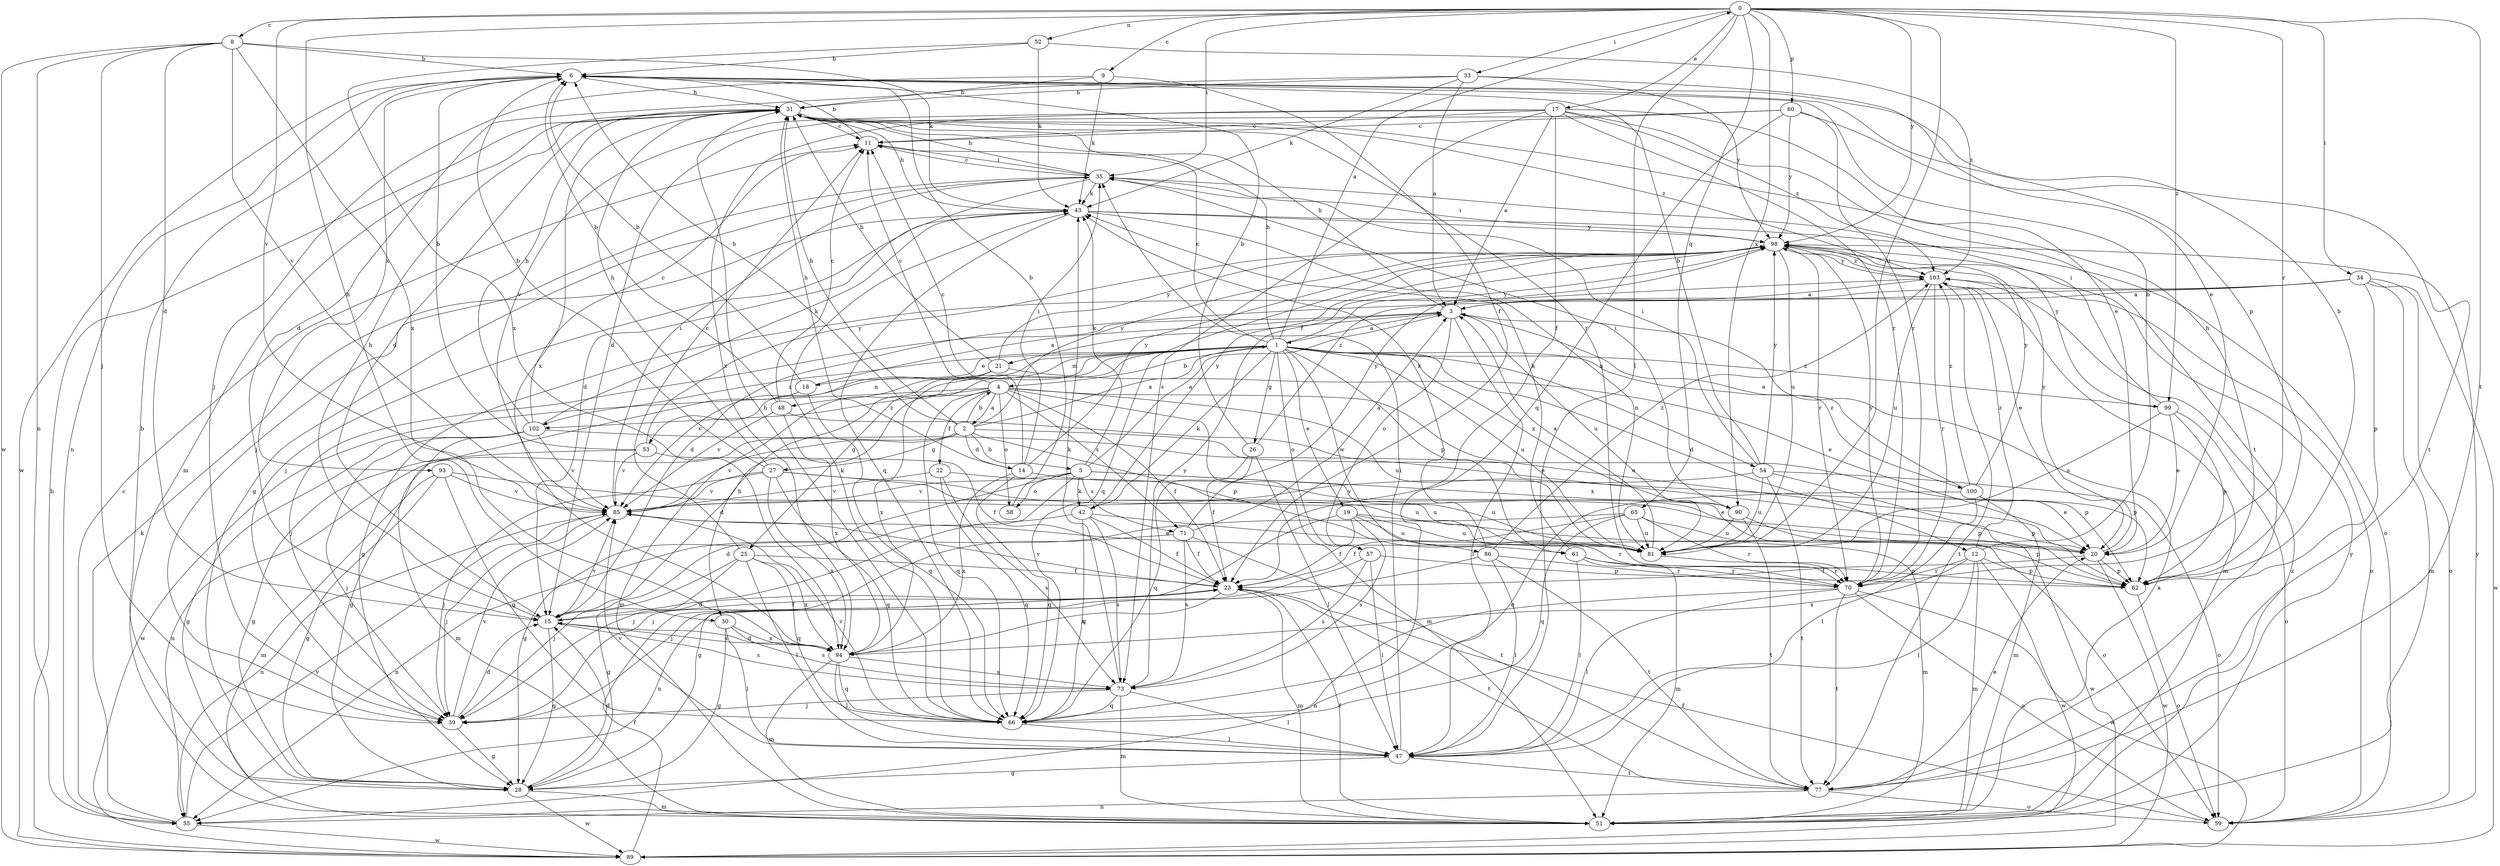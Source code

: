 strict digraph  {
0;
1;
2;
3;
4;
5;
6;
8;
9;
11;
12;
14;
15;
17;
18;
19;
20;
21;
22;
23;
25;
26;
27;
28;
30;
31;
33;
34;
35;
39;
42;
43;
47;
48;
51;
52;
53;
54;
55;
57;
58;
59;
60;
61;
62;
65;
66;
70;
71;
73;
77;
81;
85;
86;
89;
90;
93;
94;
98;
99;
100;
102;
103;
0 -> 8  [label=c];
0 -> 9  [label=c];
0 -> 17  [label=e];
0 -> 30  [label=h];
0 -> 33  [label=i];
0 -> 34  [label=i];
0 -> 35  [label=i];
0 -> 47  [label=l];
0 -> 52  [label=n];
0 -> 60  [label=p];
0 -> 65  [label=q];
0 -> 70  [label=r];
0 -> 77  [label=t];
0 -> 81  [label=u];
0 -> 85  [label=v];
0 -> 90  [label=x];
0 -> 98  [label=y];
0 -> 99  [label=z];
1 -> 0  [label=a];
1 -> 4  [label=b];
1 -> 11  [label=c];
1 -> 12  [label=d];
1 -> 18  [label=e];
1 -> 19  [label=e];
1 -> 25  [label=g];
1 -> 26  [label=g];
1 -> 30  [label=h];
1 -> 31  [label=h];
1 -> 42  [label=k];
1 -> 48  [label=m];
1 -> 51  [label=m];
1 -> 53  [label=n];
1 -> 54  [label=n];
1 -> 57  [label=o];
1 -> 61  [label=p];
1 -> 81  [label=u];
1 -> 86  [label=w];
1 -> 90  [label=x];
1 -> 98  [label=y];
1 -> 99  [label=z];
1 -> 100  [label=z];
1 -> 102  [label=z];
2 -> 1  [label=a];
2 -> 4  [label=b];
2 -> 5  [label=b];
2 -> 6  [label=b];
2 -> 14  [label=d];
2 -> 27  [label=g];
2 -> 31  [label=h];
2 -> 55  [label=n];
2 -> 61  [label=p];
2 -> 62  [label=p];
2 -> 85  [label=v];
2 -> 98  [label=y];
3 -> 1  [label=a];
3 -> 21  [label=f];
3 -> 31  [label=h];
3 -> 39  [label=j];
3 -> 47  [label=l];
3 -> 57  [label=o];
3 -> 81  [label=u];
4 -> 2  [label=a];
4 -> 11  [label=c];
4 -> 15  [label=d];
4 -> 20  [label=e];
4 -> 22  [label=f];
4 -> 23  [label=f];
4 -> 51  [label=m];
4 -> 58  [label=o];
4 -> 66  [label=q];
4 -> 71  [label=s];
4 -> 81  [label=u];
4 -> 89  [label=w];
4 -> 102  [label=z];
5 -> 3  [label=a];
5 -> 15  [label=d];
5 -> 28  [label=g];
5 -> 42  [label=k];
5 -> 43  [label=k];
5 -> 58  [label=o];
5 -> 71  [label=s];
5 -> 81  [label=u];
5 -> 85  [label=v];
5 -> 90  [label=x];
6 -> 31  [label=h];
6 -> 55  [label=n];
6 -> 62  [label=p];
6 -> 89  [label=w];
6 -> 93  [label=x];
8 -> 6  [label=b];
8 -> 15  [label=d];
8 -> 39  [label=j];
8 -> 43  [label=k];
8 -> 55  [label=n];
8 -> 85  [label=v];
8 -> 89  [label=w];
8 -> 94  [label=x];
9 -> 23  [label=f];
9 -> 31  [label=h];
9 -> 39  [label=j];
9 -> 43  [label=k];
11 -> 6  [label=b];
11 -> 35  [label=i];
12 -> 6  [label=b];
12 -> 47  [label=l];
12 -> 51  [label=m];
12 -> 62  [label=p];
12 -> 70  [label=r];
12 -> 89  [label=w];
12 -> 94  [label=x];
12 -> 103  [label=z];
14 -> 11  [label=c];
14 -> 31  [label=h];
14 -> 35  [label=i];
14 -> 59  [label=o];
14 -> 66  [label=q];
14 -> 94  [label=x];
14 -> 98  [label=y];
15 -> 23  [label=f];
15 -> 28  [label=g];
15 -> 31  [label=h];
15 -> 73  [label=s];
15 -> 85  [label=v];
15 -> 94  [label=x];
17 -> 3  [label=a];
17 -> 11  [label=c];
17 -> 20  [label=e];
17 -> 23  [label=f];
17 -> 70  [label=r];
17 -> 73  [label=s];
17 -> 77  [label=t];
17 -> 85  [label=v];
17 -> 94  [label=x];
17 -> 103  [label=z];
18 -> 3  [label=a];
18 -> 6  [label=b];
18 -> 28  [label=g];
18 -> 66  [label=q];
19 -> 23  [label=f];
19 -> 28  [label=g];
19 -> 62  [label=p];
19 -> 70  [label=r];
19 -> 73  [label=s];
19 -> 81  [label=u];
20 -> 23  [label=f];
20 -> 62  [label=p];
20 -> 89  [label=w];
20 -> 98  [label=y];
21 -> 20  [label=e];
21 -> 31  [label=h];
21 -> 85  [label=v];
21 -> 94  [label=x];
21 -> 98  [label=y];
22 -> 62  [label=p];
22 -> 66  [label=q];
22 -> 73  [label=s];
22 -> 85  [label=v];
23 -> 15  [label=d];
23 -> 51  [label=m];
23 -> 77  [label=t];
23 -> 85  [label=v];
23 -> 94  [label=x];
25 -> 11  [label=c];
25 -> 23  [label=f];
25 -> 28  [label=g];
25 -> 39  [label=j];
25 -> 47  [label=l];
25 -> 66  [label=q];
25 -> 94  [label=x];
26 -> 6  [label=b];
26 -> 23  [label=f];
26 -> 47  [label=l];
26 -> 66  [label=q];
26 -> 103  [label=z];
27 -> 6  [label=b];
27 -> 20  [label=e];
27 -> 31  [label=h];
27 -> 39  [label=j];
27 -> 66  [label=q];
27 -> 81  [label=u];
27 -> 85  [label=v];
27 -> 94  [label=x];
28 -> 6  [label=b];
28 -> 15  [label=d];
28 -> 51  [label=m];
28 -> 89  [label=w];
30 -> 28  [label=g];
30 -> 47  [label=l];
30 -> 73  [label=s];
30 -> 94  [label=x];
31 -> 11  [label=c];
31 -> 15  [label=d];
31 -> 51  [label=m];
31 -> 70  [label=r];
31 -> 94  [label=x];
31 -> 103  [label=z];
33 -> 3  [label=a];
33 -> 15  [label=d];
33 -> 20  [label=e];
33 -> 31  [label=h];
33 -> 43  [label=k];
33 -> 98  [label=y];
34 -> 3  [label=a];
34 -> 15  [label=d];
34 -> 28  [label=g];
34 -> 51  [label=m];
34 -> 59  [label=o];
34 -> 62  [label=p];
34 -> 89  [label=w];
35 -> 11  [label=c];
35 -> 15  [label=d];
35 -> 28  [label=g];
35 -> 31  [label=h];
35 -> 39  [label=j];
35 -> 43  [label=k];
39 -> 15  [label=d];
39 -> 28  [label=g];
39 -> 85  [label=v];
42 -> 23  [label=f];
42 -> 39  [label=j];
42 -> 66  [label=q];
42 -> 73  [label=s];
42 -> 81  [label=u];
42 -> 98  [label=y];
43 -> 31  [label=h];
43 -> 39  [label=j];
43 -> 59  [label=o];
43 -> 66  [label=q];
43 -> 81  [label=u];
43 -> 98  [label=y];
47 -> 28  [label=g];
47 -> 35  [label=i];
47 -> 77  [label=t];
47 -> 85  [label=v];
48 -> 6  [label=b];
48 -> 11  [label=c];
48 -> 20  [label=e];
48 -> 85  [label=v];
48 -> 94  [label=x];
51 -> 3  [label=a];
51 -> 23  [label=f];
51 -> 98  [label=y];
51 -> 103  [label=z];
52 -> 6  [label=b];
52 -> 43  [label=k];
52 -> 94  [label=x];
52 -> 103  [label=z];
53 -> 6  [label=b];
53 -> 23  [label=f];
53 -> 28  [label=g];
53 -> 85  [label=v];
53 -> 98  [label=y];
54 -> 6  [label=b];
54 -> 35  [label=i];
54 -> 59  [label=o];
54 -> 62  [label=p];
54 -> 77  [label=t];
54 -> 81  [label=u];
54 -> 85  [label=v];
54 -> 98  [label=y];
55 -> 11  [label=c];
55 -> 43  [label=k];
55 -> 85  [label=v];
55 -> 89  [label=w];
57 -> 39  [label=j];
57 -> 47  [label=l];
57 -> 62  [label=p];
57 -> 73  [label=s];
58 -> 6  [label=b];
59 -> 23  [label=f];
59 -> 98  [label=y];
60 -> 11  [label=c];
60 -> 15  [label=d];
60 -> 66  [label=q];
60 -> 70  [label=r];
60 -> 77  [label=t];
60 -> 98  [label=y];
61 -> 43  [label=k];
61 -> 47  [label=l];
61 -> 51  [label=m];
61 -> 62  [label=p];
61 -> 70  [label=r];
62 -> 6  [label=b];
62 -> 31  [label=h];
62 -> 59  [label=o];
65 -> 23  [label=f];
65 -> 51  [label=m];
65 -> 55  [label=n];
65 -> 66  [label=q];
65 -> 70  [label=r];
65 -> 81  [label=u];
66 -> 31  [label=h];
66 -> 43  [label=k];
66 -> 47  [label=l];
66 -> 85  [label=v];
70 -> 47  [label=l];
70 -> 55  [label=n];
70 -> 59  [label=o];
70 -> 77  [label=t];
70 -> 89  [label=w];
70 -> 98  [label=y];
71 -> 3  [label=a];
71 -> 23  [label=f];
71 -> 39  [label=j];
71 -> 73  [label=s];
71 -> 77  [label=t];
71 -> 98  [label=y];
73 -> 39  [label=j];
73 -> 43  [label=k];
73 -> 47  [label=l];
73 -> 51  [label=m];
73 -> 66  [label=q];
73 -> 98  [label=y];
77 -> 20  [label=e];
77 -> 55  [label=n];
77 -> 59  [label=o];
81 -> 3  [label=a];
81 -> 70  [label=r];
85 -> 20  [label=e];
85 -> 35  [label=i];
85 -> 39  [label=j];
85 -> 55  [label=n];
86 -> 43  [label=k];
86 -> 47  [label=l];
86 -> 55  [label=n];
86 -> 70  [label=r];
86 -> 77  [label=t];
86 -> 103  [label=z];
89 -> 23  [label=f];
89 -> 31  [label=h];
90 -> 35  [label=i];
90 -> 77  [label=t];
90 -> 81  [label=u];
90 -> 89  [label=w];
93 -> 28  [label=g];
93 -> 51  [label=m];
93 -> 66  [label=q];
93 -> 81  [label=u];
93 -> 85  [label=v];
94 -> 15  [label=d];
94 -> 47  [label=l];
94 -> 51  [label=m];
94 -> 66  [label=q];
94 -> 73  [label=s];
98 -> 35  [label=i];
98 -> 66  [label=q];
98 -> 70  [label=r];
98 -> 81  [label=u];
98 -> 103  [label=z];
99 -> 20  [label=e];
99 -> 35  [label=i];
99 -> 59  [label=o];
99 -> 62  [label=p];
99 -> 81  [label=u];
99 -> 98  [label=y];
100 -> 3  [label=a];
100 -> 20  [label=e];
100 -> 47  [label=l];
100 -> 51  [label=m];
100 -> 66  [label=q];
100 -> 98  [label=y];
100 -> 103  [label=z];
102 -> 11  [label=c];
102 -> 28  [label=g];
102 -> 31  [label=h];
102 -> 39  [label=j];
102 -> 43  [label=k];
102 -> 51  [label=m];
102 -> 62  [label=p];
102 -> 85  [label=v];
103 -> 3  [label=a];
103 -> 20  [label=e];
103 -> 51  [label=m];
103 -> 59  [label=o];
103 -> 70  [label=r];
103 -> 77  [label=t];
103 -> 81  [label=u];
103 -> 98  [label=y];
}
